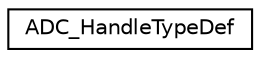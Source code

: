 digraph "Graphical Class Hierarchy"
{
 // LATEX_PDF_SIZE
  edge [fontname="Helvetica",fontsize="10",labelfontname="Helvetica",labelfontsize="10"];
  node [fontname="Helvetica",fontsize="10",shape=record];
  rankdir="LR";
  Node0 [label="ADC_HandleTypeDef",height=0.2,width=0.4,color="black", fillcolor="white", style="filled",URL="$struct_a_d_c___handle_type_def.html",tooltip="ADC handle Structure definition."];
}
